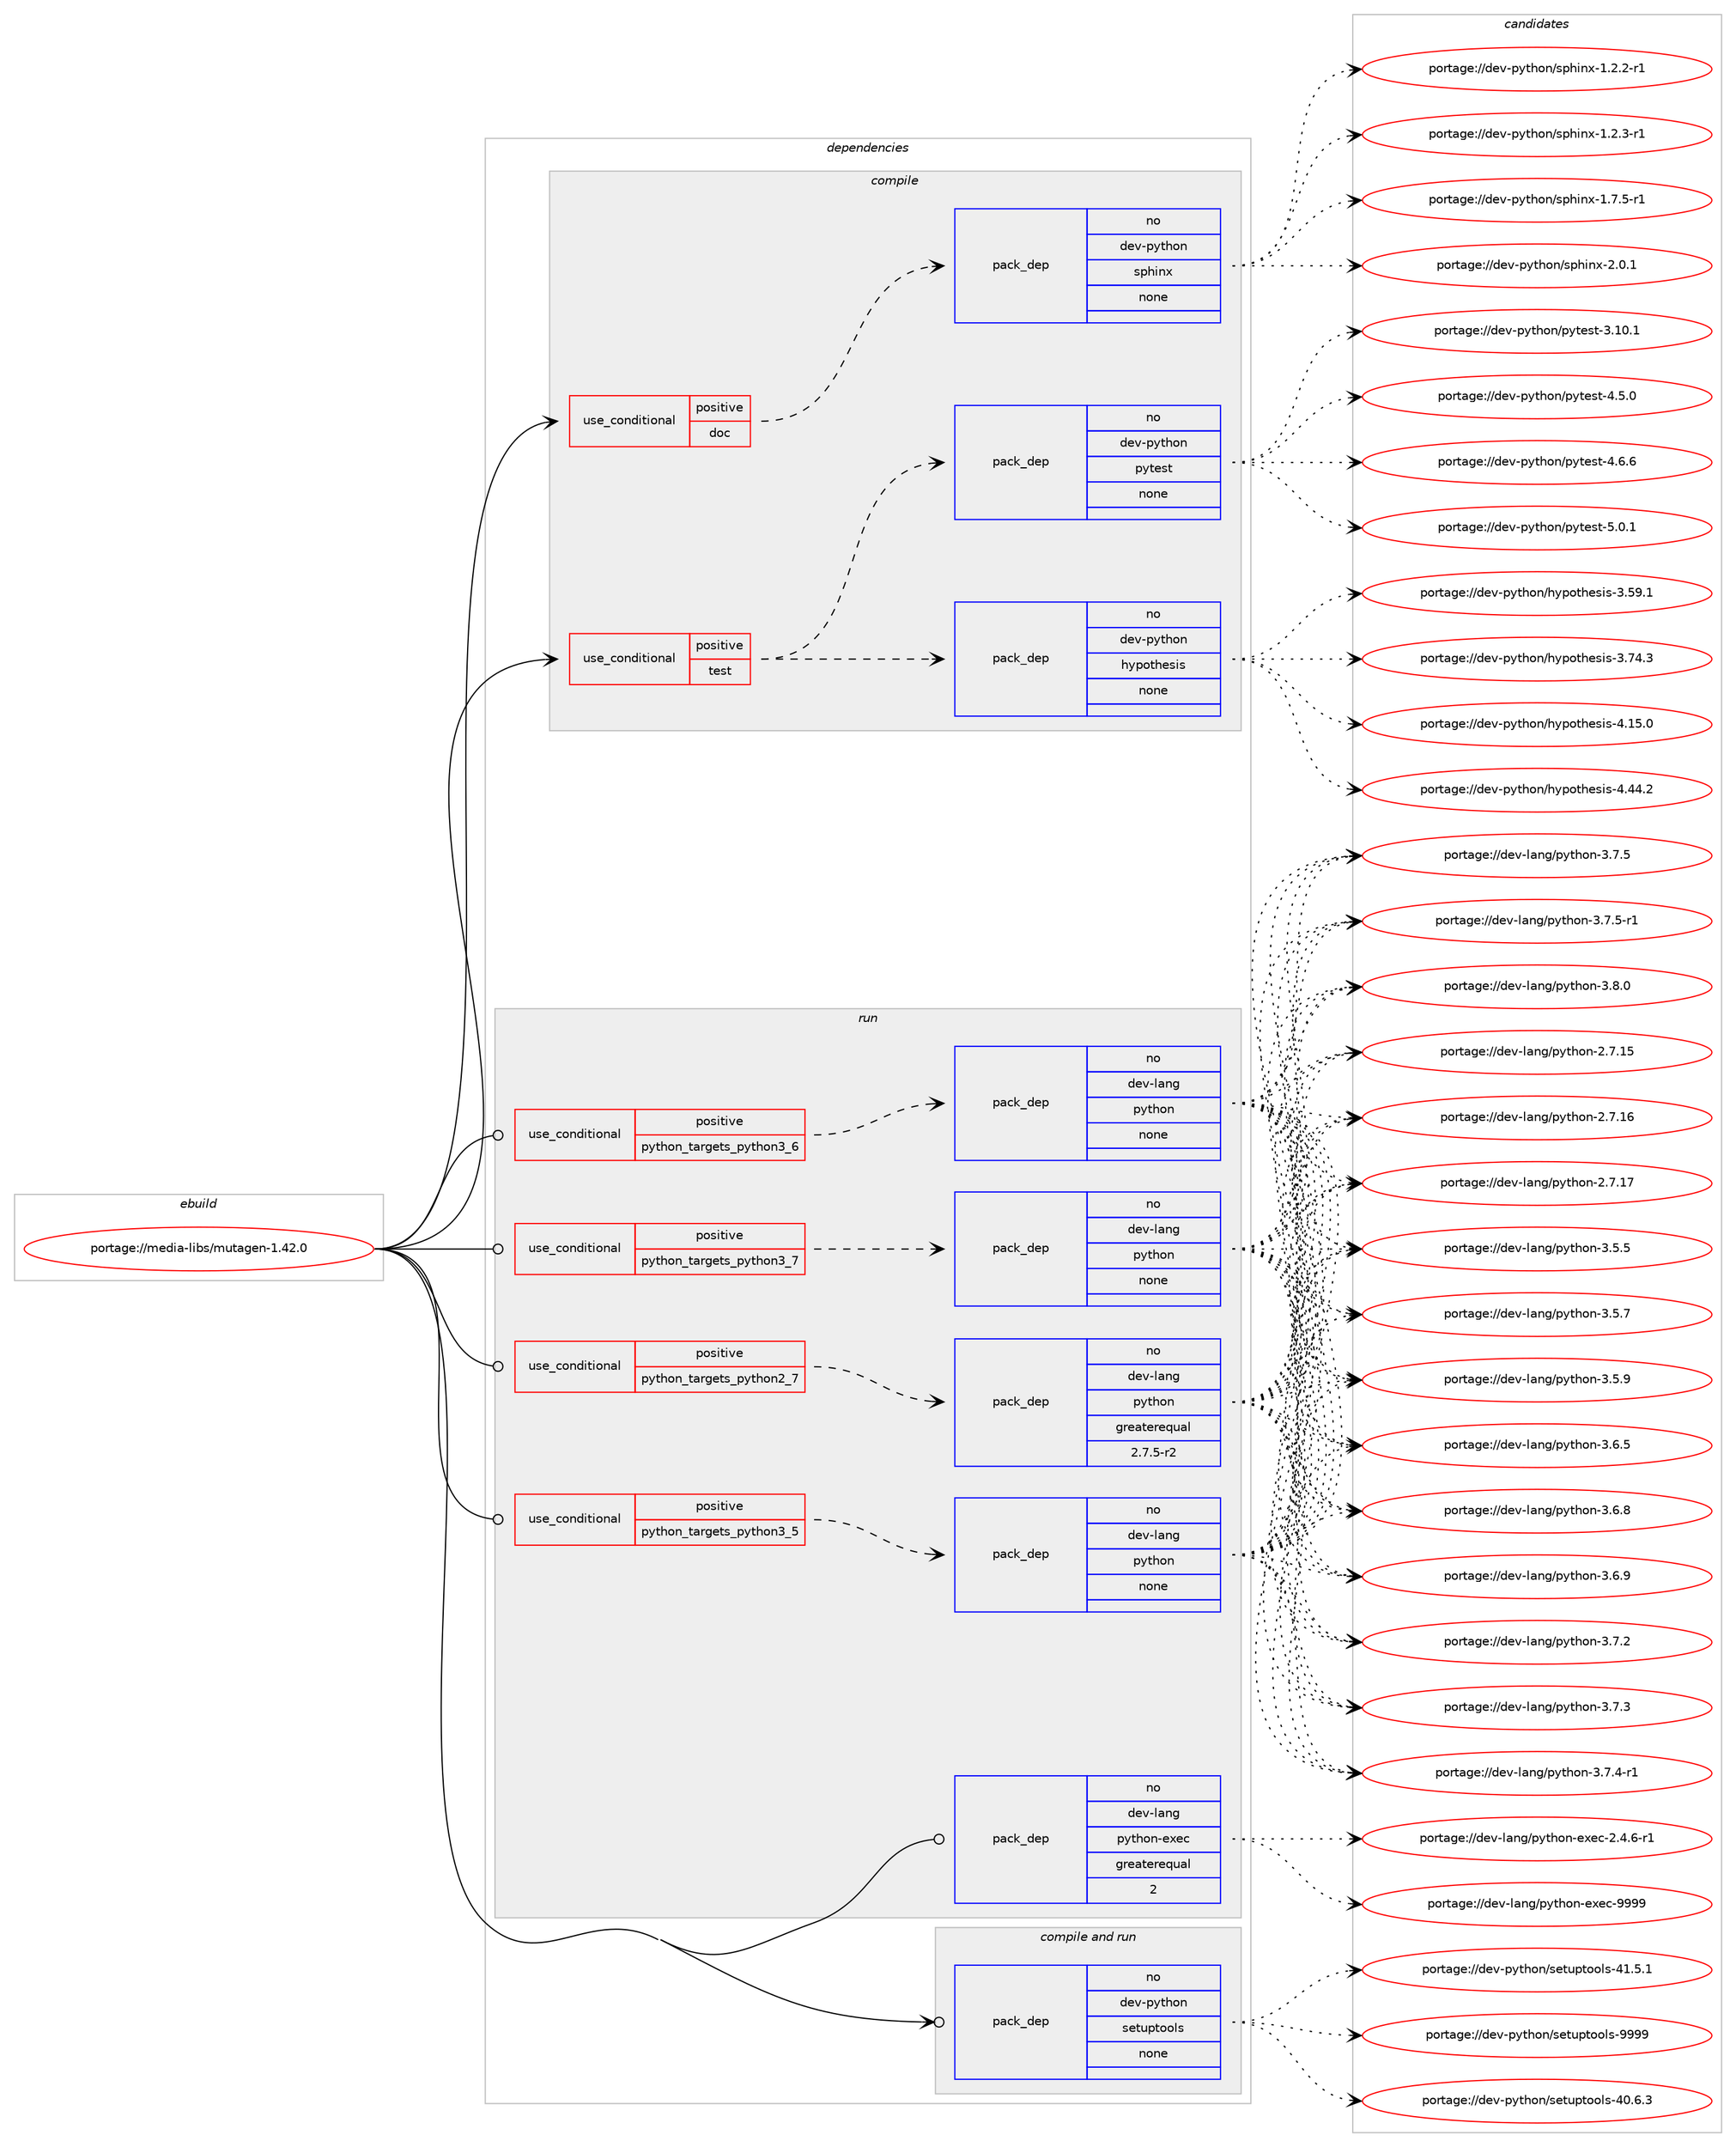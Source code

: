 digraph prolog {

# *************
# Graph options
# *************

newrank=true;
concentrate=true;
compound=true;
graph [rankdir=LR,fontname=Helvetica,fontsize=10,ranksep=1.5];#, ranksep=2.5, nodesep=0.2];
edge  [arrowhead=vee];
node  [fontname=Helvetica,fontsize=10];

# **********
# The ebuild
# **********

subgraph cluster_leftcol {
color=gray;
rank=same;
label=<<i>ebuild</i>>;
id [label="portage://media-libs/mutagen-1.42.0", color=red, width=4, href="../media-libs/mutagen-1.42.0.svg"];
}

# ****************
# The dependencies
# ****************

subgraph cluster_midcol {
color=gray;
label=<<i>dependencies</i>>;
subgraph cluster_compile {
fillcolor="#eeeeee";
style=filled;
label=<<i>compile</i>>;
subgraph cond80777 {
dependency323182 [label=<<TABLE BORDER="0" CELLBORDER="1" CELLSPACING="0" CELLPADDING="4"><TR><TD ROWSPAN="3" CELLPADDING="10">use_conditional</TD></TR><TR><TD>positive</TD></TR><TR><TD>doc</TD></TR></TABLE>>, shape=none, color=red];
subgraph pack237101 {
dependency323183 [label=<<TABLE BORDER="0" CELLBORDER="1" CELLSPACING="0" CELLPADDING="4" WIDTH="220"><TR><TD ROWSPAN="6" CELLPADDING="30">pack_dep</TD></TR><TR><TD WIDTH="110">no</TD></TR><TR><TD>dev-python</TD></TR><TR><TD>sphinx</TD></TR><TR><TD>none</TD></TR><TR><TD></TD></TR></TABLE>>, shape=none, color=blue];
}
dependency323182:e -> dependency323183:w [weight=20,style="dashed",arrowhead="vee"];
}
id:e -> dependency323182:w [weight=20,style="solid",arrowhead="vee"];
subgraph cond80778 {
dependency323184 [label=<<TABLE BORDER="0" CELLBORDER="1" CELLSPACING="0" CELLPADDING="4"><TR><TD ROWSPAN="3" CELLPADDING="10">use_conditional</TD></TR><TR><TD>positive</TD></TR><TR><TD>test</TD></TR></TABLE>>, shape=none, color=red];
subgraph pack237102 {
dependency323185 [label=<<TABLE BORDER="0" CELLBORDER="1" CELLSPACING="0" CELLPADDING="4" WIDTH="220"><TR><TD ROWSPAN="6" CELLPADDING="30">pack_dep</TD></TR><TR><TD WIDTH="110">no</TD></TR><TR><TD>dev-python</TD></TR><TR><TD>hypothesis</TD></TR><TR><TD>none</TD></TR><TR><TD></TD></TR></TABLE>>, shape=none, color=blue];
}
dependency323184:e -> dependency323185:w [weight=20,style="dashed",arrowhead="vee"];
subgraph pack237103 {
dependency323186 [label=<<TABLE BORDER="0" CELLBORDER="1" CELLSPACING="0" CELLPADDING="4" WIDTH="220"><TR><TD ROWSPAN="6" CELLPADDING="30">pack_dep</TD></TR><TR><TD WIDTH="110">no</TD></TR><TR><TD>dev-python</TD></TR><TR><TD>pytest</TD></TR><TR><TD>none</TD></TR><TR><TD></TD></TR></TABLE>>, shape=none, color=blue];
}
dependency323184:e -> dependency323186:w [weight=20,style="dashed",arrowhead="vee"];
}
id:e -> dependency323184:w [weight=20,style="solid",arrowhead="vee"];
}
subgraph cluster_compileandrun {
fillcolor="#eeeeee";
style=filled;
label=<<i>compile and run</i>>;
subgraph pack237104 {
dependency323187 [label=<<TABLE BORDER="0" CELLBORDER="1" CELLSPACING="0" CELLPADDING="4" WIDTH="220"><TR><TD ROWSPAN="6" CELLPADDING="30">pack_dep</TD></TR><TR><TD WIDTH="110">no</TD></TR><TR><TD>dev-python</TD></TR><TR><TD>setuptools</TD></TR><TR><TD>none</TD></TR><TR><TD></TD></TR></TABLE>>, shape=none, color=blue];
}
id:e -> dependency323187:w [weight=20,style="solid",arrowhead="odotvee"];
}
subgraph cluster_run {
fillcolor="#eeeeee";
style=filled;
label=<<i>run</i>>;
subgraph cond80779 {
dependency323188 [label=<<TABLE BORDER="0" CELLBORDER="1" CELLSPACING="0" CELLPADDING="4"><TR><TD ROWSPAN="3" CELLPADDING="10">use_conditional</TD></TR><TR><TD>positive</TD></TR><TR><TD>python_targets_python2_7</TD></TR></TABLE>>, shape=none, color=red];
subgraph pack237105 {
dependency323189 [label=<<TABLE BORDER="0" CELLBORDER="1" CELLSPACING="0" CELLPADDING="4" WIDTH="220"><TR><TD ROWSPAN="6" CELLPADDING="30">pack_dep</TD></TR><TR><TD WIDTH="110">no</TD></TR><TR><TD>dev-lang</TD></TR><TR><TD>python</TD></TR><TR><TD>greaterequal</TD></TR><TR><TD>2.7.5-r2</TD></TR></TABLE>>, shape=none, color=blue];
}
dependency323188:e -> dependency323189:w [weight=20,style="dashed",arrowhead="vee"];
}
id:e -> dependency323188:w [weight=20,style="solid",arrowhead="odot"];
subgraph cond80780 {
dependency323190 [label=<<TABLE BORDER="0" CELLBORDER="1" CELLSPACING="0" CELLPADDING="4"><TR><TD ROWSPAN="3" CELLPADDING="10">use_conditional</TD></TR><TR><TD>positive</TD></TR><TR><TD>python_targets_python3_5</TD></TR></TABLE>>, shape=none, color=red];
subgraph pack237106 {
dependency323191 [label=<<TABLE BORDER="0" CELLBORDER="1" CELLSPACING="0" CELLPADDING="4" WIDTH="220"><TR><TD ROWSPAN="6" CELLPADDING="30">pack_dep</TD></TR><TR><TD WIDTH="110">no</TD></TR><TR><TD>dev-lang</TD></TR><TR><TD>python</TD></TR><TR><TD>none</TD></TR><TR><TD></TD></TR></TABLE>>, shape=none, color=blue];
}
dependency323190:e -> dependency323191:w [weight=20,style="dashed",arrowhead="vee"];
}
id:e -> dependency323190:w [weight=20,style="solid",arrowhead="odot"];
subgraph cond80781 {
dependency323192 [label=<<TABLE BORDER="0" CELLBORDER="1" CELLSPACING="0" CELLPADDING="4"><TR><TD ROWSPAN="3" CELLPADDING="10">use_conditional</TD></TR><TR><TD>positive</TD></TR><TR><TD>python_targets_python3_6</TD></TR></TABLE>>, shape=none, color=red];
subgraph pack237107 {
dependency323193 [label=<<TABLE BORDER="0" CELLBORDER="1" CELLSPACING="0" CELLPADDING="4" WIDTH="220"><TR><TD ROWSPAN="6" CELLPADDING="30">pack_dep</TD></TR><TR><TD WIDTH="110">no</TD></TR><TR><TD>dev-lang</TD></TR><TR><TD>python</TD></TR><TR><TD>none</TD></TR><TR><TD></TD></TR></TABLE>>, shape=none, color=blue];
}
dependency323192:e -> dependency323193:w [weight=20,style="dashed",arrowhead="vee"];
}
id:e -> dependency323192:w [weight=20,style="solid",arrowhead="odot"];
subgraph cond80782 {
dependency323194 [label=<<TABLE BORDER="0" CELLBORDER="1" CELLSPACING="0" CELLPADDING="4"><TR><TD ROWSPAN="3" CELLPADDING="10">use_conditional</TD></TR><TR><TD>positive</TD></TR><TR><TD>python_targets_python3_7</TD></TR></TABLE>>, shape=none, color=red];
subgraph pack237108 {
dependency323195 [label=<<TABLE BORDER="0" CELLBORDER="1" CELLSPACING="0" CELLPADDING="4" WIDTH="220"><TR><TD ROWSPAN="6" CELLPADDING="30">pack_dep</TD></TR><TR><TD WIDTH="110">no</TD></TR><TR><TD>dev-lang</TD></TR><TR><TD>python</TD></TR><TR><TD>none</TD></TR><TR><TD></TD></TR></TABLE>>, shape=none, color=blue];
}
dependency323194:e -> dependency323195:w [weight=20,style="dashed",arrowhead="vee"];
}
id:e -> dependency323194:w [weight=20,style="solid",arrowhead="odot"];
subgraph pack237109 {
dependency323196 [label=<<TABLE BORDER="0" CELLBORDER="1" CELLSPACING="0" CELLPADDING="4" WIDTH="220"><TR><TD ROWSPAN="6" CELLPADDING="30">pack_dep</TD></TR><TR><TD WIDTH="110">no</TD></TR><TR><TD>dev-lang</TD></TR><TR><TD>python-exec</TD></TR><TR><TD>greaterequal</TD></TR><TR><TD>2</TD></TR></TABLE>>, shape=none, color=blue];
}
id:e -> dependency323196:w [weight=20,style="solid",arrowhead="odot"];
}
}

# **************
# The candidates
# **************

subgraph cluster_choices {
rank=same;
color=gray;
label=<<i>candidates</i>>;

subgraph choice237101 {
color=black;
nodesep=1;
choiceportage10010111845112121116104111110471151121041051101204549465046504511449 [label="portage://dev-python/sphinx-1.2.2-r1", color=red, width=4,href="../dev-python/sphinx-1.2.2-r1.svg"];
choiceportage10010111845112121116104111110471151121041051101204549465046514511449 [label="portage://dev-python/sphinx-1.2.3-r1", color=red, width=4,href="../dev-python/sphinx-1.2.3-r1.svg"];
choiceportage10010111845112121116104111110471151121041051101204549465546534511449 [label="portage://dev-python/sphinx-1.7.5-r1", color=red, width=4,href="../dev-python/sphinx-1.7.5-r1.svg"];
choiceportage1001011184511212111610411111047115112104105110120455046484649 [label="portage://dev-python/sphinx-2.0.1", color=red, width=4,href="../dev-python/sphinx-2.0.1.svg"];
dependency323183:e -> choiceportage10010111845112121116104111110471151121041051101204549465046504511449:w [style=dotted,weight="100"];
dependency323183:e -> choiceportage10010111845112121116104111110471151121041051101204549465046514511449:w [style=dotted,weight="100"];
dependency323183:e -> choiceportage10010111845112121116104111110471151121041051101204549465546534511449:w [style=dotted,weight="100"];
dependency323183:e -> choiceportage1001011184511212111610411111047115112104105110120455046484649:w [style=dotted,weight="100"];
}
subgraph choice237102 {
color=black;
nodesep=1;
choiceportage100101118451121211161041111104710412111211111610410111510511545514653574649 [label="portage://dev-python/hypothesis-3.59.1", color=red, width=4,href="../dev-python/hypothesis-3.59.1.svg"];
choiceportage100101118451121211161041111104710412111211111610410111510511545514655524651 [label="portage://dev-python/hypothesis-3.74.3", color=red, width=4,href="../dev-python/hypothesis-3.74.3.svg"];
choiceportage100101118451121211161041111104710412111211111610410111510511545524649534648 [label="portage://dev-python/hypothesis-4.15.0", color=red, width=4,href="../dev-python/hypothesis-4.15.0.svg"];
choiceportage100101118451121211161041111104710412111211111610410111510511545524652524650 [label="portage://dev-python/hypothesis-4.44.2", color=red, width=4,href="../dev-python/hypothesis-4.44.2.svg"];
dependency323185:e -> choiceportage100101118451121211161041111104710412111211111610410111510511545514653574649:w [style=dotted,weight="100"];
dependency323185:e -> choiceportage100101118451121211161041111104710412111211111610410111510511545514655524651:w [style=dotted,weight="100"];
dependency323185:e -> choiceportage100101118451121211161041111104710412111211111610410111510511545524649534648:w [style=dotted,weight="100"];
dependency323185:e -> choiceportage100101118451121211161041111104710412111211111610410111510511545524652524650:w [style=dotted,weight="100"];
}
subgraph choice237103 {
color=black;
nodesep=1;
choiceportage100101118451121211161041111104711212111610111511645514649484649 [label="portage://dev-python/pytest-3.10.1", color=red, width=4,href="../dev-python/pytest-3.10.1.svg"];
choiceportage1001011184511212111610411111047112121116101115116455246534648 [label="portage://dev-python/pytest-4.5.0", color=red, width=4,href="../dev-python/pytest-4.5.0.svg"];
choiceportage1001011184511212111610411111047112121116101115116455246544654 [label="portage://dev-python/pytest-4.6.6", color=red, width=4,href="../dev-python/pytest-4.6.6.svg"];
choiceportage1001011184511212111610411111047112121116101115116455346484649 [label="portage://dev-python/pytest-5.0.1", color=red, width=4,href="../dev-python/pytest-5.0.1.svg"];
dependency323186:e -> choiceportage100101118451121211161041111104711212111610111511645514649484649:w [style=dotted,weight="100"];
dependency323186:e -> choiceportage1001011184511212111610411111047112121116101115116455246534648:w [style=dotted,weight="100"];
dependency323186:e -> choiceportage1001011184511212111610411111047112121116101115116455246544654:w [style=dotted,weight="100"];
dependency323186:e -> choiceportage1001011184511212111610411111047112121116101115116455346484649:w [style=dotted,weight="100"];
}
subgraph choice237104 {
color=black;
nodesep=1;
choiceportage100101118451121211161041111104711510111611711211611111110811545524846544651 [label="portage://dev-python/setuptools-40.6.3", color=red, width=4,href="../dev-python/setuptools-40.6.3.svg"];
choiceportage100101118451121211161041111104711510111611711211611111110811545524946534649 [label="portage://dev-python/setuptools-41.5.1", color=red, width=4,href="../dev-python/setuptools-41.5.1.svg"];
choiceportage10010111845112121116104111110471151011161171121161111111081154557575757 [label="portage://dev-python/setuptools-9999", color=red, width=4,href="../dev-python/setuptools-9999.svg"];
dependency323187:e -> choiceportage100101118451121211161041111104711510111611711211611111110811545524846544651:w [style=dotted,weight="100"];
dependency323187:e -> choiceportage100101118451121211161041111104711510111611711211611111110811545524946534649:w [style=dotted,weight="100"];
dependency323187:e -> choiceportage10010111845112121116104111110471151011161171121161111111081154557575757:w [style=dotted,weight="100"];
}
subgraph choice237105 {
color=black;
nodesep=1;
choiceportage10010111845108971101034711212111610411111045504655464953 [label="portage://dev-lang/python-2.7.15", color=red, width=4,href="../dev-lang/python-2.7.15.svg"];
choiceportage10010111845108971101034711212111610411111045504655464954 [label="portage://dev-lang/python-2.7.16", color=red, width=4,href="../dev-lang/python-2.7.16.svg"];
choiceportage10010111845108971101034711212111610411111045504655464955 [label="portage://dev-lang/python-2.7.17", color=red, width=4,href="../dev-lang/python-2.7.17.svg"];
choiceportage100101118451089711010347112121116104111110455146534653 [label="portage://dev-lang/python-3.5.5", color=red, width=4,href="../dev-lang/python-3.5.5.svg"];
choiceportage100101118451089711010347112121116104111110455146534655 [label="portage://dev-lang/python-3.5.7", color=red, width=4,href="../dev-lang/python-3.5.7.svg"];
choiceportage100101118451089711010347112121116104111110455146534657 [label="portage://dev-lang/python-3.5.9", color=red, width=4,href="../dev-lang/python-3.5.9.svg"];
choiceportage100101118451089711010347112121116104111110455146544653 [label="portage://dev-lang/python-3.6.5", color=red, width=4,href="../dev-lang/python-3.6.5.svg"];
choiceportage100101118451089711010347112121116104111110455146544656 [label="portage://dev-lang/python-3.6.8", color=red, width=4,href="../dev-lang/python-3.6.8.svg"];
choiceportage100101118451089711010347112121116104111110455146544657 [label="portage://dev-lang/python-3.6.9", color=red, width=4,href="../dev-lang/python-3.6.9.svg"];
choiceportage100101118451089711010347112121116104111110455146554650 [label="portage://dev-lang/python-3.7.2", color=red, width=4,href="../dev-lang/python-3.7.2.svg"];
choiceportage100101118451089711010347112121116104111110455146554651 [label="portage://dev-lang/python-3.7.3", color=red, width=4,href="../dev-lang/python-3.7.3.svg"];
choiceportage1001011184510897110103471121211161041111104551465546524511449 [label="portage://dev-lang/python-3.7.4-r1", color=red, width=4,href="../dev-lang/python-3.7.4-r1.svg"];
choiceportage100101118451089711010347112121116104111110455146554653 [label="portage://dev-lang/python-3.7.5", color=red, width=4,href="../dev-lang/python-3.7.5.svg"];
choiceportage1001011184510897110103471121211161041111104551465546534511449 [label="portage://dev-lang/python-3.7.5-r1", color=red, width=4,href="../dev-lang/python-3.7.5-r1.svg"];
choiceportage100101118451089711010347112121116104111110455146564648 [label="portage://dev-lang/python-3.8.0", color=red, width=4,href="../dev-lang/python-3.8.0.svg"];
dependency323189:e -> choiceportage10010111845108971101034711212111610411111045504655464953:w [style=dotted,weight="100"];
dependency323189:e -> choiceportage10010111845108971101034711212111610411111045504655464954:w [style=dotted,weight="100"];
dependency323189:e -> choiceportage10010111845108971101034711212111610411111045504655464955:w [style=dotted,weight="100"];
dependency323189:e -> choiceportage100101118451089711010347112121116104111110455146534653:w [style=dotted,weight="100"];
dependency323189:e -> choiceportage100101118451089711010347112121116104111110455146534655:w [style=dotted,weight="100"];
dependency323189:e -> choiceportage100101118451089711010347112121116104111110455146534657:w [style=dotted,weight="100"];
dependency323189:e -> choiceportage100101118451089711010347112121116104111110455146544653:w [style=dotted,weight="100"];
dependency323189:e -> choiceportage100101118451089711010347112121116104111110455146544656:w [style=dotted,weight="100"];
dependency323189:e -> choiceportage100101118451089711010347112121116104111110455146544657:w [style=dotted,weight="100"];
dependency323189:e -> choiceportage100101118451089711010347112121116104111110455146554650:w [style=dotted,weight="100"];
dependency323189:e -> choiceportage100101118451089711010347112121116104111110455146554651:w [style=dotted,weight="100"];
dependency323189:e -> choiceportage1001011184510897110103471121211161041111104551465546524511449:w [style=dotted,weight="100"];
dependency323189:e -> choiceportage100101118451089711010347112121116104111110455146554653:w [style=dotted,weight="100"];
dependency323189:e -> choiceportage1001011184510897110103471121211161041111104551465546534511449:w [style=dotted,weight="100"];
dependency323189:e -> choiceportage100101118451089711010347112121116104111110455146564648:w [style=dotted,weight="100"];
}
subgraph choice237106 {
color=black;
nodesep=1;
choiceportage10010111845108971101034711212111610411111045504655464953 [label="portage://dev-lang/python-2.7.15", color=red, width=4,href="../dev-lang/python-2.7.15.svg"];
choiceportage10010111845108971101034711212111610411111045504655464954 [label="portage://dev-lang/python-2.7.16", color=red, width=4,href="../dev-lang/python-2.7.16.svg"];
choiceportage10010111845108971101034711212111610411111045504655464955 [label="portage://dev-lang/python-2.7.17", color=red, width=4,href="../dev-lang/python-2.7.17.svg"];
choiceportage100101118451089711010347112121116104111110455146534653 [label="portage://dev-lang/python-3.5.5", color=red, width=4,href="../dev-lang/python-3.5.5.svg"];
choiceportage100101118451089711010347112121116104111110455146534655 [label="portage://dev-lang/python-3.5.7", color=red, width=4,href="../dev-lang/python-3.5.7.svg"];
choiceportage100101118451089711010347112121116104111110455146534657 [label="portage://dev-lang/python-3.5.9", color=red, width=4,href="../dev-lang/python-3.5.9.svg"];
choiceportage100101118451089711010347112121116104111110455146544653 [label="portage://dev-lang/python-3.6.5", color=red, width=4,href="../dev-lang/python-3.6.5.svg"];
choiceportage100101118451089711010347112121116104111110455146544656 [label="portage://dev-lang/python-3.6.8", color=red, width=4,href="../dev-lang/python-3.6.8.svg"];
choiceportage100101118451089711010347112121116104111110455146544657 [label="portage://dev-lang/python-3.6.9", color=red, width=4,href="../dev-lang/python-3.6.9.svg"];
choiceportage100101118451089711010347112121116104111110455146554650 [label="portage://dev-lang/python-3.7.2", color=red, width=4,href="../dev-lang/python-3.7.2.svg"];
choiceportage100101118451089711010347112121116104111110455146554651 [label="portage://dev-lang/python-3.7.3", color=red, width=4,href="../dev-lang/python-3.7.3.svg"];
choiceportage1001011184510897110103471121211161041111104551465546524511449 [label="portage://dev-lang/python-3.7.4-r1", color=red, width=4,href="../dev-lang/python-3.7.4-r1.svg"];
choiceportage100101118451089711010347112121116104111110455146554653 [label="portage://dev-lang/python-3.7.5", color=red, width=4,href="../dev-lang/python-3.7.5.svg"];
choiceportage1001011184510897110103471121211161041111104551465546534511449 [label="portage://dev-lang/python-3.7.5-r1", color=red, width=4,href="../dev-lang/python-3.7.5-r1.svg"];
choiceportage100101118451089711010347112121116104111110455146564648 [label="portage://dev-lang/python-3.8.0", color=red, width=4,href="../dev-lang/python-3.8.0.svg"];
dependency323191:e -> choiceportage10010111845108971101034711212111610411111045504655464953:w [style=dotted,weight="100"];
dependency323191:e -> choiceportage10010111845108971101034711212111610411111045504655464954:w [style=dotted,weight="100"];
dependency323191:e -> choiceportage10010111845108971101034711212111610411111045504655464955:w [style=dotted,weight="100"];
dependency323191:e -> choiceportage100101118451089711010347112121116104111110455146534653:w [style=dotted,weight="100"];
dependency323191:e -> choiceportage100101118451089711010347112121116104111110455146534655:w [style=dotted,weight="100"];
dependency323191:e -> choiceportage100101118451089711010347112121116104111110455146534657:w [style=dotted,weight="100"];
dependency323191:e -> choiceportage100101118451089711010347112121116104111110455146544653:w [style=dotted,weight="100"];
dependency323191:e -> choiceportage100101118451089711010347112121116104111110455146544656:w [style=dotted,weight="100"];
dependency323191:e -> choiceportage100101118451089711010347112121116104111110455146544657:w [style=dotted,weight="100"];
dependency323191:e -> choiceportage100101118451089711010347112121116104111110455146554650:w [style=dotted,weight="100"];
dependency323191:e -> choiceportage100101118451089711010347112121116104111110455146554651:w [style=dotted,weight="100"];
dependency323191:e -> choiceportage1001011184510897110103471121211161041111104551465546524511449:w [style=dotted,weight="100"];
dependency323191:e -> choiceportage100101118451089711010347112121116104111110455146554653:w [style=dotted,weight="100"];
dependency323191:e -> choiceportage1001011184510897110103471121211161041111104551465546534511449:w [style=dotted,weight="100"];
dependency323191:e -> choiceportage100101118451089711010347112121116104111110455146564648:w [style=dotted,weight="100"];
}
subgraph choice237107 {
color=black;
nodesep=1;
choiceportage10010111845108971101034711212111610411111045504655464953 [label="portage://dev-lang/python-2.7.15", color=red, width=4,href="../dev-lang/python-2.7.15.svg"];
choiceportage10010111845108971101034711212111610411111045504655464954 [label="portage://dev-lang/python-2.7.16", color=red, width=4,href="../dev-lang/python-2.7.16.svg"];
choiceportage10010111845108971101034711212111610411111045504655464955 [label="portage://dev-lang/python-2.7.17", color=red, width=4,href="../dev-lang/python-2.7.17.svg"];
choiceportage100101118451089711010347112121116104111110455146534653 [label="portage://dev-lang/python-3.5.5", color=red, width=4,href="../dev-lang/python-3.5.5.svg"];
choiceportage100101118451089711010347112121116104111110455146534655 [label="portage://dev-lang/python-3.5.7", color=red, width=4,href="../dev-lang/python-3.5.7.svg"];
choiceportage100101118451089711010347112121116104111110455146534657 [label="portage://dev-lang/python-3.5.9", color=red, width=4,href="../dev-lang/python-3.5.9.svg"];
choiceportage100101118451089711010347112121116104111110455146544653 [label="portage://dev-lang/python-3.6.5", color=red, width=4,href="../dev-lang/python-3.6.5.svg"];
choiceportage100101118451089711010347112121116104111110455146544656 [label="portage://dev-lang/python-3.6.8", color=red, width=4,href="../dev-lang/python-3.6.8.svg"];
choiceportage100101118451089711010347112121116104111110455146544657 [label="portage://dev-lang/python-3.6.9", color=red, width=4,href="../dev-lang/python-3.6.9.svg"];
choiceportage100101118451089711010347112121116104111110455146554650 [label="portage://dev-lang/python-3.7.2", color=red, width=4,href="../dev-lang/python-3.7.2.svg"];
choiceportage100101118451089711010347112121116104111110455146554651 [label="portage://dev-lang/python-3.7.3", color=red, width=4,href="../dev-lang/python-3.7.3.svg"];
choiceportage1001011184510897110103471121211161041111104551465546524511449 [label="portage://dev-lang/python-3.7.4-r1", color=red, width=4,href="../dev-lang/python-3.7.4-r1.svg"];
choiceportage100101118451089711010347112121116104111110455146554653 [label="portage://dev-lang/python-3.7.5", color=red, width=4,href="../dev-lang/python-3.7.5.svg"];
choiceportage1001011184510897110103471121211161041111104551465546534511449 [label="portage://dev-lang/python-3.7.5-r1", color=red, width=4,href="../dev-lang/python-3.7.5-r1.svg"];
choiceportage100101118451089711010347112121116104111110455146564648 [label="portage://dev-lang/python-3.8.0", color=red, width=4,href="../dev-lang/python-3.8.0.svg"];
dependency323193:e -> choiceportage10010111845108971101034711212111610411111045504655464953:w [style=dotted,weight="100"];
dependency323193:e -> choiceportage10010111845108971101034711212111610411111045504655464954:w [style=dotted,weight="100"];
dependency323193:e -> choiceportage10010111845108971101034711212111610411111045504655464955:w [style=dotted,weight="100"];
dependency323193:e -> choiceportage100101118451089711010347112121116104111110455146534653:w [style=dotted,weight="100"];
dependency323193:e -> choiceportage100101118451089711010347112121116104111110455146534655:w [style=dotted,weight="100"];
dependency323193:e -> choiceportage100101118451089711010347112121116104111110455146534657:w [style=dotted,weight="100"];
dependency323193:e -> choiceportage100101118451089711010347112121116104111110455146544653:w [style=dotted,weight="100"];
dependency323193:e -> choiceportage100101118451089711010347112121116104111110455146544656:w [style=dotted,weight="100"];
dependency323193:e -> choiceportage100101118451089711010347112121116104111110455146544657:w [style=dotted,weight="100"];
dependency323193:e -> choiceportage100101118451089711010347112121116104111110455146554650:w [style=dotted,weight="100"];
dependency323193:e -> choiceportage100101118451089711010347112121116104111110455146554651:w [style=dotted,weight="100"];
dependency323193:e -> choiceportage1001011184510897110103471121211161041111104551465546524511449:w [style=dotted,weight="100"];
dependency323193:e -> choiceportage100101118451089711010347112121116104111110455146554653:w [style=dotted,weight="100"];
dependency323193:e -> choiceportage1001011184510897110103471121211161041111104551465546534511449:w [style=dotted,weight="100"];
dependency323193:e -> choiceportage100101118451089711010347112121116104111110455146564648:w [style=dotted,weight="100"];
}
subgraph choice237108 {
color=black;
nodesep=1;
choiceportage10010111845108971101034711212111610411111045504655464953 [label="portage://dev-lang/python-2.7.15", color=red, width=4,href="../dev-lang/python-2.7.15.svg"];
choiceportage10010111845108971101034711212111610411111045504655464954 [label="portage://dev-lang/python-2.7.16", color=red, width=4,href="../dev-lang/python-2.7.16.svg"];
choiceportage10010111845108971101034711212111610411111045504655464955 [label="portage://dev-lang/python-2.7.17", color=red, width=4,href="../dev-lang/python-2.7.17.svg"];
choiceportage100101118451089711010347112121116104111110455146534653 [label="portage://dev-lang/python-3.5.5", color=red, width=4,href="../dev-lang/python-3.5.5.svg"];
choiceportage100101118451089711010347112121116104111110455146534655 [label="portage://dev-lang/python-3.5.7", color=red, width=4,href="../dev-lang/python-3.5.7.svg"];
choiceportage100101118451089711010347112121116104111110455146534657 [label="portage://dev-lang/python-3.5.9", color=red, width=4,href="../dev-lang/python-3.5.9.svg"];
choiceportage100101118451089711010347112121116104111110455146544653 [label="portage://dev-lang/python-3.6.5", color=red, width=4,href="../dev-lang/python-3.6.5.svg"];
choiceportage100101118451089711010347112121116104111110455146544656 [label="portage://dev-lang/python-3.6.8", color=red, width=4,href="../dev-lang/python-3.6.8.svg"];
choiceportage100101118451089711010347112121116104111110455146544657 [label="portage://dev-lang/python-3.6.9", color=red, width=4,href="../dev-lang/python-3.6.9.svg"];
choiceportage100101118451089711010347112121116104111110455146554650 [label="portage://dev-lang/python-3.7.2", color=red, width=4,href="../dev-lang/python-3.7.2.svg"];
choiceportage100101118451089711010347112121116104111110455146554651 [label="portage://dev-lang/python-3.7.3", color=red, width=4,href="../dev-lang/python-3.7.3.svg"];
choiceportage1001011184510897110103471121211161041111104551465546524511449 [label="portage://dev-lang/python-3.7.4-r1", color=red, width=4,href="../dev-lang/python-3.7.4-r1.svg"];
choiceportage100101118451089711010347112121116104111110455146554653 [label="portage://dev-lang/python-3.7.5", color=red, width=4,href="../dev-lang/python-3.7.5.svg"];
choiceportage1001011184510897110103471121211161041111104551465546534511449 [label="portage://dev-lang/python-3.7.5-r1", color=red, width=4,href="../dev-lang/python-3.7.5-r1.svg"];
choiceportage100101118451089711010347112121116104111110455146564648 [label="portage://dev-lang/python-3.8.0", color=red, width=4,href="../dev-lang/python-3.8.0.svg"];
dependency323195:e -> choiceportage10010111845108971101034711212111610411111045504655464953:w [style=dotted,weight="100"];
dependency323195:e -> choiceportage10010111845108971101034711212111610411111045504655464954:w [style=dotted,weight="100"];
dependency323195:e -> choiceportage10010111845108971101034711212111610411111045504655464955:w [style=dotted,weight="100"];
dependency323195:e -> choiceportage100101118451089711010347112121116104111110455146534653:w [style=dotted,weight="100"];
dependency323195:e -> choiceportage100101118451089711010347112121116104111110455146534655:w [style=dotted,weight="100"];
dependency323195:e -> choiceportage100101118451089711010347112121116104111110455146534657:w [style=dotted,weight="100"];
dependency323195:e -> choiceportage100101118451089711010347112121116104111110455146544653:w [style=dotted,weight="100"];
dependency323195:e -> choiceportage100101118451089711010347112121116104111110455146544656:w [style=dotted,weight="100"];
dependency323195:e -> choiceportage100101118451089711010347112121116104111110455146544657:w [style=dotted,weight="100"];
dependency323195:e -> choiceportage100101118451089711010347112121116104111110455146554650:w [style=dotted,weight="100"];
dependency323195:e -> choiceportage100101118451089711010347112121116104111110455146554651:w [style=dotted,weight="100"];
dependency323195:e -> choiceportage1001011184510897110103471121211161041111104551465546524511449:w [style=dotted,weight="100"];
dependency323195:e -> choiceportage100101118451089711010347112121116104111110455146554653:w [style=dotted,weight="100"];
dependency323195:e -> choiceportage1001011184510897110103471121211161041111104551465546534511449:w [style=dotted,weight="100"];
dependency323195:e -> choiceportage100101118451089711010347112121116104111110455146564648:w [style=dotted,weight="100"];
}
subgraph choice237109 {
color=black;
nodesep=1;
choiceportage10010111845108971101034711212111610411111045101120101994550465246544511449 [label="portage://dev-lang/python-exec-2.4.6-r1", color=red, width=4,href="../dev-lang/python-exec-2.4.6-r1.svg"];
choiceportage10010111845108971101034711212111610411111045101120101994557575757 [label="portage://dev-lang/python-exec-9999", color=red, width=4,href="../dev-lang/python-exec-9999.svg"];
dependency323196:e -> choiceportage10010111845108971101034711212111610411111045101120101994550465246544511449:w [style=dotted,weight="100"];
dependency323196:e -> choiceportage10010111845108971101034711212111610411111045101120101994557575757:w [style=dotted,weight="100"];
}
}

}
